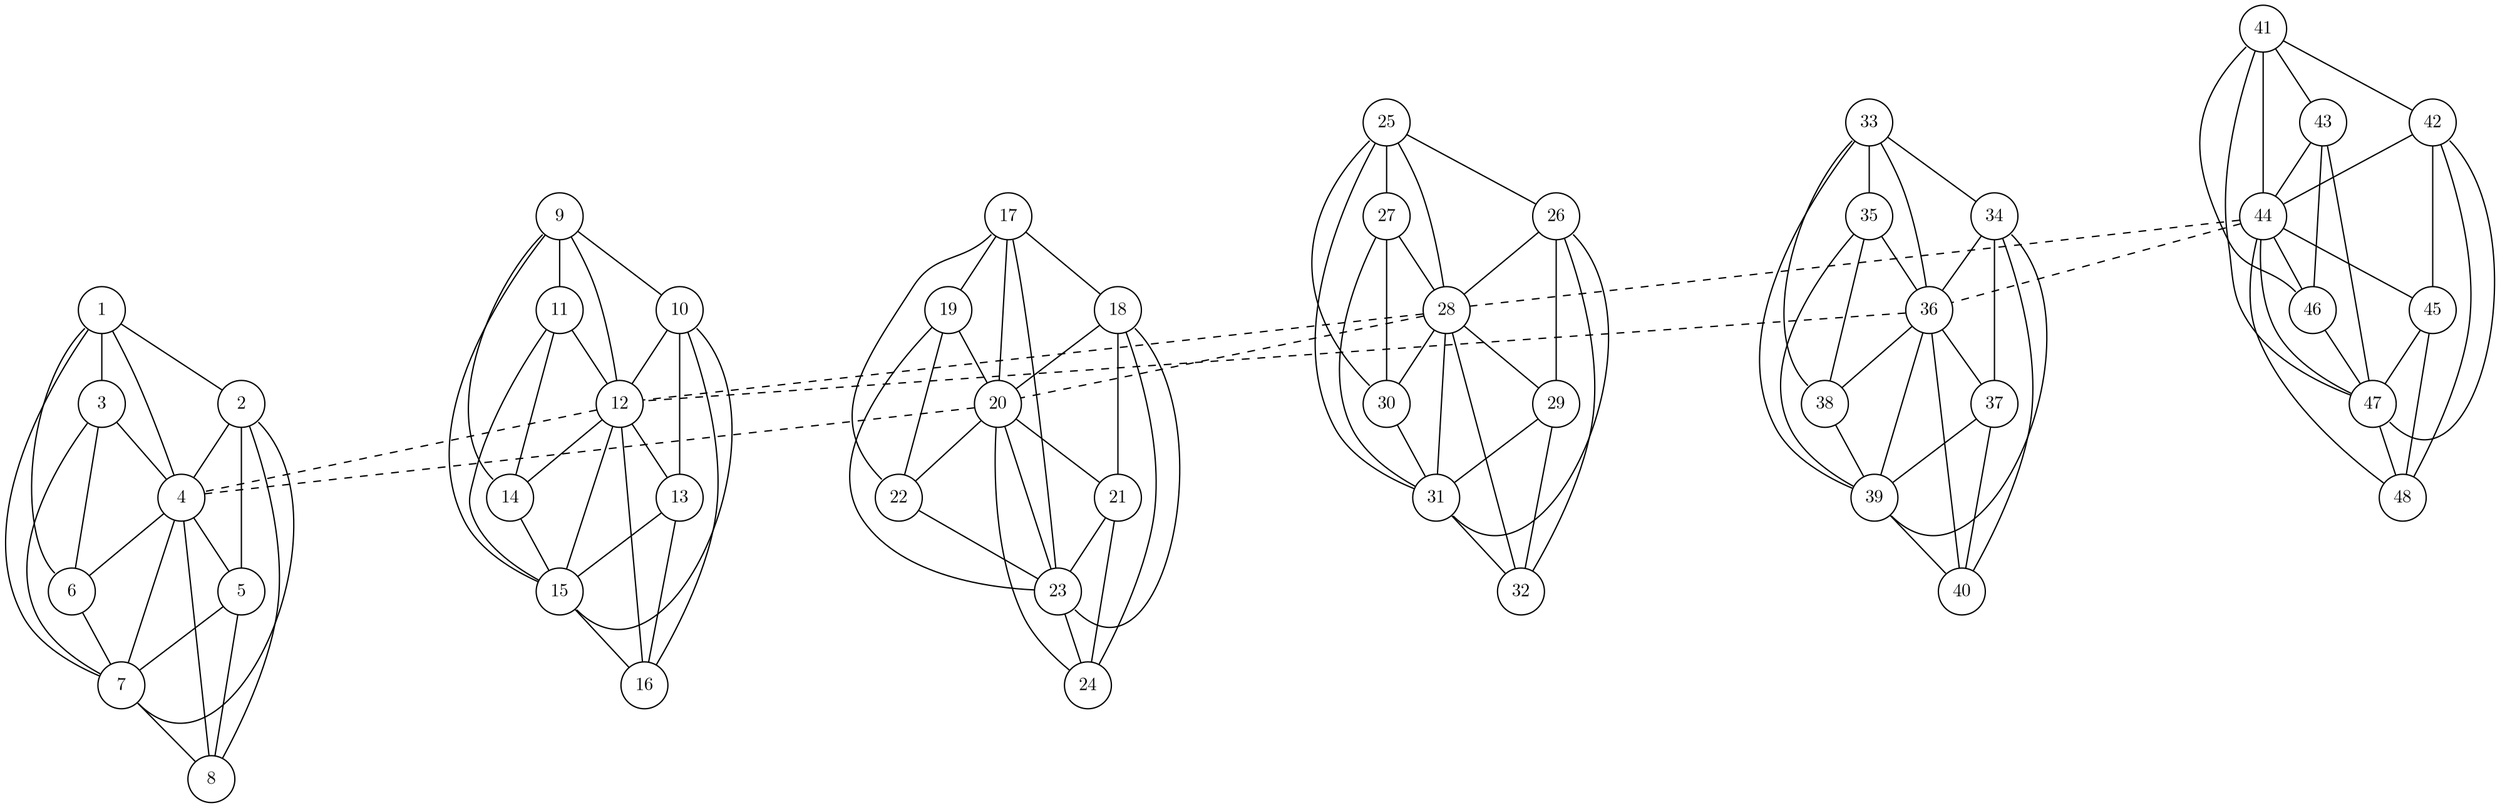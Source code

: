/*
 * Build using:
 * neato -Tpdf -O cluster_08.dot
 *
 */
graph {
	graph [
		overlap=true,
		splines=true,
		margin = "0,0",
		fontname = "STIX Two Math",
		esep = "0.5"
	];

	node [
		shape=circle,
		fixedsize=true, // don't allow nodes to change sizes dynamically
		width=0.5, // relative to the underlying coordinate grid?
		color="black", // node border color (X11 or HTML colors)
		fillcolor="white", // node fill color (X11 or HTML colors)
		fontname = "STIX Two Math",
	];

	edge [
	];

	c1n1 [pos="01.00, 02.00!", label="1"];
	c1n2 [pos="02.00, 02.00!", label="2"];
	c1n3 [pos="00.50, 01.00!", label="3"];
	c1n4 [pos="01.50, 01.00!", label="4"];
	c1n5 [pos="02.50, 01.00!", label="5"];
	c1n6 [pos="00.00, 00.00!", label="6"];
	c1n7 [pos="01.00, 00.00!", label="7"];
	c1n8 [pos="02.00, 00.00!", label="8"];
	subgraph 1 {
		c1n1:sw -- c1n6:nw;
		c1n1 -- {c1n3 c1n7 c1n4 c1n2};
		c1n2 -- {c1n4 c1n8 c1n5};
		c1n2:se -- c1n7:se;
		c1n3 -- {c1n4 c1n7 c1n6};
		c1n4 -- {c1n5 c1n8 c1n7 c1n6};
		c1n5 -- {c1n7 c1n8};
		c1n6 -- {c1n7};
		c1n7 -- {c1n8 };
		c1n8 -- {};
	}

	c2n1 [pos="04.00, 02.00!", label="9"];
	c2n2 [pos="05.00, 02.00!", label="10"];
	c2n3 [pos="03.50, 01.00!", label="11"];
	c2n4 [pos="04.50, 01.00!", label="12"];
	c2n5 [pos="05.50, 01.00!", label="13"];
	c2n6 [pos="03.00, 00.00!", label="14"];
	c2n7 [pos="04.00, 00.00!", label="15"];
	c2n8 [pos="05.00, 00.00!", label="16"];
	subgraph 2 {
		c2n1:sw -- c2n6:nw;
		c2n1 -- {c2n3 c2n7 c2n4 c2n2};
		c2n2 -- {c2n4 c2n8 c2n5};
		c2n2:se -- c2n7:se;
		c2n3 -- {c2n4 c2n7 c2n6};
		c2n4 -- {c2n5 c2n8 c2n7 c2n6};
		c2n5 -- {c2n7 c2n8};
		c2n6 -- {c2n7};
		c2n7 -- {c2n8 };
		c2n8 -- {};
	}

	c3n1 [pos="01.00, -01.00!", label="17"];
	c3n2 [pos="02.00, -01.00!", label="18"];
	c3n3 [pos="00.50, -02.00!", label="19"];
	c3n4 [pos="01.50, -02.00!", label="20"];
	c3n5 [pos="02.50, -02.00!", label="21"];
	c3n6 [pos="00.00, -03.00!", label="22"];
	c3n7 [pos="01.00, -03.00!", label="23"];
	c3n8 [pos="02.00, -03.00!", label="24"];
	subgraph 3 {
		c3n1:sw -- c3n6:nw;
		c3n1 -- {c3n3 c3n7 c3n4 c3n2};
		c3n2 -- {c3n4 c3n8 c3n5};
		c3n2:se -- c3n7:se;
		c3n3 -- {c3n4 c3n7 c3n6};
		c3n4 -- {c3n5 c3n8 c3n7 c3n6};
		c3n5 -- {c3n7 c3n8};
		c3n6 -- {c3n7};
		c3n7 -- {c3n8 };
		c3n8 -- {};
	}

	c4n1 [pos="04.00, -01.00!", label="25"];
	c4n2 [pos="05.00, -01.00!", label="26"];
	c4n3 [pos="03.50, -02.00!", label="27"];
	c4n4 [pos="04.50, -02.00!", label="28"];
	c4n5 [pos="05.50, -02.00!", label="29"];
	c4n6 [pos="03.00, -03.00!", label="30"];
	c4n7 [pos="04.00, -03.00!", label="31"];
	c4n8 [pos="05.00, -03.00!", label="32"];
	subgraph 4 {
		c4n1:sw -- c4n6:nw;
		c4n1 -- {c4n3 c4n7 c4n4 c4n2};
		c4n2 -- {c4n4 c4n8 c4n5};
		c4n2:se -- c4n7:se;
		c4n3 -- {c4n4 c4n7 c4n6};
		c4n4 -- {c4n5 c4n8 c4n7 c4n6};
		c4n5 -- {c4n7 c4n8};
		c4n6 -- {c4n7};
		c4n7 -- {c4n8 };
		c4n8 -- {};
	}

	c5n1 [pos="07.00, 02.00!", label="33"];
	c5n2 [pos="08.00, 02.00!", label="34"];
	c5n3 [pos="06.50, 01.00!", label="35"];
	c5n4 [pos="07.50, 01.00!", label="36"];
	c5n5 [pos="08.50, 01.00!", label="37"];
	c5n6 [pos="06.00, 00.00!", label="38"];
	c5n7 [pos="07.00, 00.00!", label="39"];
	c5n8 [pos="08.00, 00.00!", label="40"];
	subgraph 5 {
		c5n1:sw -- c5n6:nw;
		c5n1 -- {c5n3 c5n7 c5n4 c5n2};
		c5n2 -- {c5n4 c5n8 c5n5};
		c5n2:se -- c5n7:se;
		c5n3 -- {c5n4 c5n7 c5n6};
		c5n4 -- {c5n5 c5n8 c5n7 c5n6};
		c5n5 -- {c5n7 c5n8};
		c5n6 -- {c5n7};
		c5n7 -- {c5n8 };
		c5n8 -- {};
	}

	c6n1 [pos="07.00, -01.00!", label="41"];
	c6n2 [pos="08.00, -01.00!", label="42"];
	c6n3 [pos="06.50, -02.00!", label="43"];
	c6n4 [pos="07.50, -02.00!", label="44"];
	c6n5 [pos="08.50, -02.00!", label="45"];
	c6n6 [pos="06.00, -03.00!", label="46"];
	c6n7 [pos="07.00, -03.00!", label="47"];
	c6n8 [pos="08.00, -03.00!", label="48"];
	subgraph 6 {
		c6n1:sw -- c6n6:nw;
		c6n1 -- {c6n3 c6n7 c6n4 c6n2};
		c6n2 -- {c6n4 c6n8 c6n5};
		c6n2:se -- c6n7:se;
		c6n3 -- {c6n4 c6n7 c6n6};
		c6n4 -- {c6n5 c6n8 c6n7 c6n6};
		c6n5 -- {c6n7 c6n8};
		c6n6 -- {c6n7};
		c6n7 -- {c6n8 };
		c6n8 -- {};
	}

	c2n4 -- c1n4 [style = dashed];
	c3n4 -- c1n4 [style = dashed];
	c4n4 -- c3n4 [style = dashed];
	c4n4 -- c2n4 [style = dashed];
	c5n4 -- c2n4 [style = dashed];
	c6n4 -- c5n4 [style = dashed];
	c6n4 -- c4n4 [style = dashed];
}
